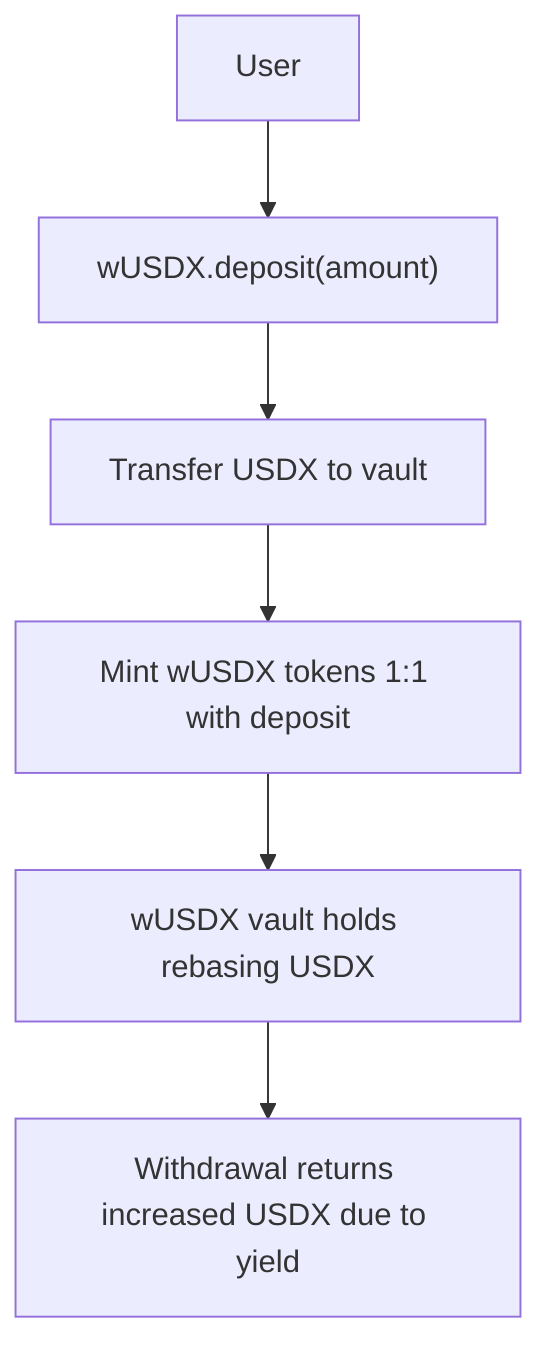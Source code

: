graph TD
    User --> Deposit["wUSDX.deposit(amount)"]
    Deposit --> TransferVault["Transfer USDX to vault"]
    TransferVault --> MintWUSDX["Mint wUSDX tokens 1:1 with deposit"]
    MintWUSDX --> HoldRebasing["wUSDX vault holds rebasing USDX"]
    HoldRebasing --> WithdrawYield["Withdrawal returns increased USDX due to yield"]